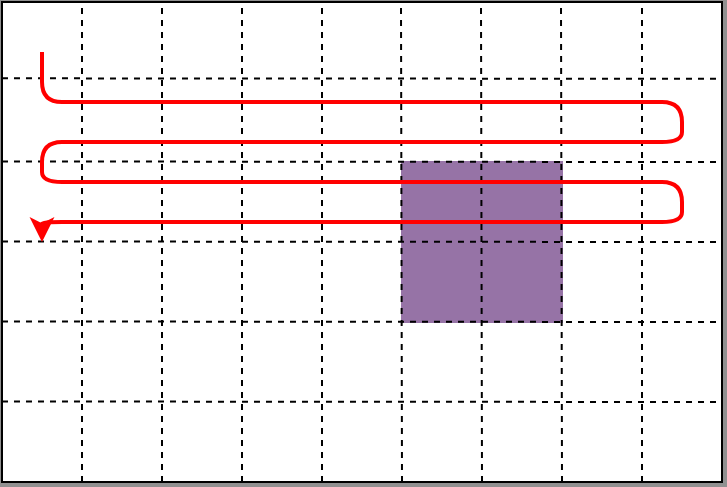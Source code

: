 <mxfile pages="1" version="11.2.8" type="device"><diagram id="P15YXFG_eQ3jZwY1heox" name="Page-1"><mxGraphModel dx="589" dy="272" grid="1" gridSize="10" guides="1" tooltips="1" connect="1" arrows="1" fold="1" page="1" pageScale="1" pageWidth="827" pageHeight="1169" background="#919191" math="0" shadow="0"><root><mxCell id="0"/><mxCell id="1" parent="0"/><mxCell id="Tpk-XVPV1sUxbmet5mdQ-1" value="" style="rounded=0;whiteSpace=wrap;html=1;gradientColor=none;fillColor=#ffffff;comic=0;" vertex="1" parent="1"><mxGeometry x="40" y="80" width="360" height="240" as="geometry"/></mxCell><mxCell id="Tpk-XVPV1sUxbmet5mdQ-2" value="" style="whiteSpace=wrap;html=1;aspect=fixed;fillColor=#9673A6;strokeColor=#9673a6;strokeWidth=1;" vertex="1" parent="1"><mxGeometry x="240" y="160" width="80" height="80" as="geometry"/></mxCell><mxCell id="Tpk-XVPV1sUxbmet5mdQ-3" value="" style="endArrow=none;dashed=1;html=1;" edge="1" parent="1"><mxGeometry width="50" height="50" relative="1" as="geometry"><mxPoint x="80" y="320" as="sourcePoint"/><mxPoint x="80" y="80" as="targetPoint"/></mxGeometry></mxCell><mxCell id="Tpk-XVPV1sUxbmet5mdQ-4" value="" style="endArrow=none;dashed=1;html=1;" edge="1" parent="1"><mxGeometry width="50" height="50" relative="1" as="geometry"><mxPoint x="120" y="320" as="sourcePoint"/><mxPoint x="120" y="80" as="targetPoint"/></mxGeometry></mxCell><mxCell id="Tpk-XVPV1sUxbmet5mdQ-5" value="" style="endArrow=none;dashed=1;html=1;" edge="1" parent="1"><mxGeometry width="50" height="50" relative="1" as="geometry"><mxPoint x="160" y="320" as="sourcePoint"/><mxPoint x="160" y="80" as="targetPoint"/></mxGeometry></mxCell><mxCell id="Tpk-XVPV1sUxbmet5mdQ-6" value="" style="endArrow=none;dashed=1;html=1;" edge="1" parent="1"><mxGeometry width="50" height="50" relative="1" as="geometry"><mxPoint x="200" y="320" as="sourcePoint"/><mxPoint x="200" y="80" as="targetPoint"/></mxGeometry></mxCell><mxCell id="Tpk-XVPV1sUxbmet5mdQ-7" value="" style="endArrow=none;dashed=1;html=1;" edge="1" parent="1"><mxGeometry width="50" height="50" relative="1" as="geometry"><mxPoint x="240" y="320" as="sourcePoint"/><mxPoint x="239.5" y="80" as="targetPoint"/></mxGeometry></mxCell><mxCell id="Tpk-XVPV1sUxbmet5mdQ-8" value="" style="endArrow=none;dashed=1;html=1;" edge="1" parent="1"><mxGeometry width="50" height="50" relative="1" as="geometry"><mxPoint x="280" y="320" as="sourcePoint"/><mxPoint x="279.5" y="80" as="targetPoint"/></mxGeometry></mxCell><mxCell id="Tpk-XVPV1sUxbmet5mdQ-9" value="" style="endArrow=none;dashed=1;html=1;" edge="1" parent="1"><mxGeometry width="50" height="50" relative="1" as="geometry"><mxPoint x="320" y="320" as="sourcePoint"/><mxPoint x="319.5" y="80" as="targetPoint"/></mxGeometry></mxCell><mxCell id="Tpk-XVPV1sUxbmet5mdQ-10" value="" style="endArrow=none;dashed=1;html=1;" edge="1" parent="1"><mxGeometry width="50" height="50" relative="1" as="geometry"><mxPoint x="360" y="320" as="sourcePoint"/><mxPoint x="360" y="80" as="targetPoint"/></mxGeometry></mxCell><mxCell id="Tpk-XVPV1sUxbmet5mdQ-11" value="" style="endArrow=none;dashed=1;html=1;exitX=0;exitY=0.159;exitDx=0;exitDy=0;exitPerimeter=0;entryX=1;entryY=0.16;entryDx=0;entryDy=0;entryPerimeter=0;" edge="1" parent="1" source="Tpk-XVPV1sUxbmet5mdQ-1" target="Tpk-XVPV1sUxbmet5mdQ-1"><mxGeometry width="50" height="50" relative="1" as="geometry"><mxPoint x="90" y="180" as="sourcePoint"/><mxPoint x="140" y="130" as="targetPoint"/></mxGeometry></mxCell><mxCell id="Tpk-XVPV1sUxbmet5mdQ-12" value="" style="endArrow=none;dashed=1;html=1;exitX=0;exitY=0.159;exitDx=0;exitDy=0;exitPerimeter=0;entryX=1;entryY=0.16;entryDx=0;entryDy=0;entryPerimeter=0;" edge="1" parent="1"><mxGeometry width="50" height="50" relative="1" as="geometry"><mxPoint x="40" y="159.75" as="sourcePoint"/><mxPoint x="400.0" y="160" as="targetPoint"/></mxGeometry></mxCell><mxCell id="Tpk-XVPV1sUxbmet5mdQ-13" value="" style="endArrow=none;dashed=1;html=1;exitX=0;exitY=0.159;exitDx=0;exitDy=0;exitPerimeter=0;entryX=1;entryY=0.16;entryDx=0;entryDy=0;entryPerimeter=0;" edge="1" parent="1"><mxGeometry width="50" height="50" relative="1" as="geometry"><mxPoint x="40" y="199.75" as="sourcePoint"/><mxPoint x="400.0" y="200" as="targetPoint"/></mxGeometry></mxCell><mxCell id="Tpk-XVPV1sUxbmet5mdQ-14" value="" style="endArrow=none;dashed=1;html=1;exitX=0;exitY=0.159;exitDx=0;exitDy=0;exitPerimeter=0;entryX=1;entryY=0.16;entryDx=0;entryDy=0;entryPerimeter=0;" edge="1" parent="1"><mxGeometry width="50" height="50" relative="1" as="geometry"><mxPoint x="40" y="239.75" as="sourcePoint"/><mxPoint x="400.0" y="240" as="targetPoint"/></mxGeometry></mxCell><mxCell id="Tpk-XVPV1sUxbmet5mdQ-15" value="" style="endArrow=none;dashed=1;html=1;exitX=0;exitY=0.159;exitDx=0;exitDy=0;exitPerimeter=0;entryX=1;entryY=0.16;entryDx=0;entryDy=0;entryPerimeter=0;" edge="1" parent="1"><mxGeometry width="50" height="50" relative="1" as="geometry"><mxPoint x="40" y="279.75" as="sourcePoint"/><mxPoint x="400.0" y="280" as="targetPoint"/></mxGeometry></mxCell><mxCell id="Tpk-XVPV1sUxbmet5mdQ-16" value="" style="edgeStyle=segmentEdgeStyle;endArrow=classic;html=1;strokeColor=#FF0000;strokeWidth=2;" edge="1" parent="1"><mxGeometry width="50" height="50" relative="1" as="geometry"><mxPoint x="60" y="105" as="sourcePoint"/><mxPoint x="60" y="200" as="targetPoint"/><Array as="points"><mxPoint x="60" y="130"/><mxPoint x="380" y="130"/><mxPoint x="380" y="150"/><mxPoint x="60" y="150"/><mxPoint x="60" y="170"/><mxPoint x="380" y="170"/><mxPoint x="380" y="190"/><mxPoint x="60" y="190"/></Array></mxGeometry></mxCell></root></mxGraphModel></diagram></mxfile>